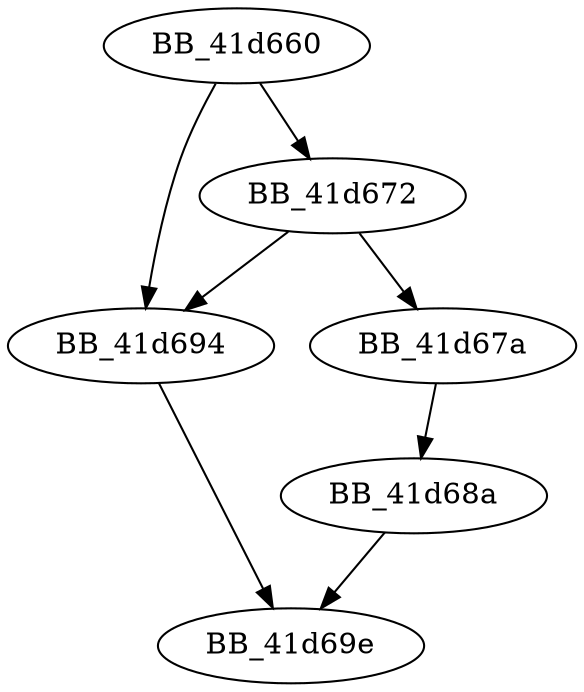 DiGraph __lock_file{
BB_41d660->BB_41d672
BB_41d660->BB_41d694
BB_41d672->BB_41d67a
BB_41d672->BB_41d694
BB_41d67a->BB_41d68a
BB_41d68a->BB_41d69e
BB_41d694->BB_41d69e
}
